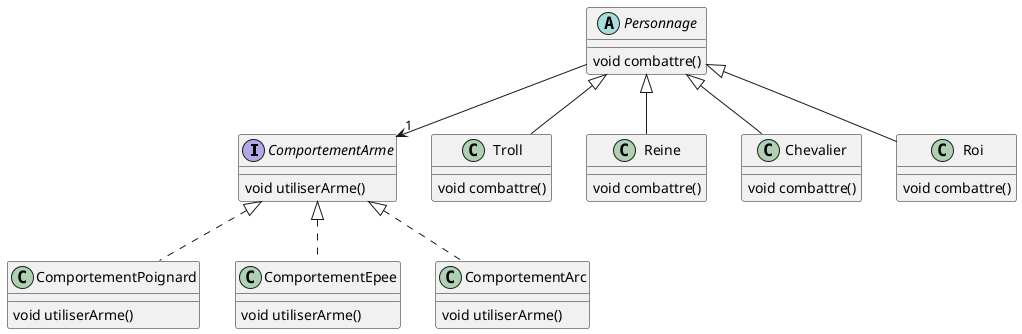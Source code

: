 @startuml

' definitions
' -----------

' package "jeu"
interface ComportementArme
class Troll
class ComportementPoignard
class Reine
class ComportementEpee
class Chevalier
class Roi
class ComportementArc
abstract Personnage
' end package

' content
' -------

' ComportementArme:
ComportementArme : void utiliserArme()

' Reine:
Personnage <|-- Reine
Reine : void combattre()

' Chevalier:
Personnage <|-- Chevalier
Chevalier : void combattre()

' ComportementArc:
ComportementArme <|.. ComportementArc
ComportementArc : void utiliserArme()

' ComportementPoignard:
ComportementArme <|.. ComportementPoignard
ComportementPoignard : void utiliserArme()

' Troll:
Personnage <|-- Troll
Troll : void combattre()

' ComportementEpee:
ComportementArme <|.. ComportementEpee
ComportementEpee : void utiliserArme()

' Personnage:
Personnage --> "1" ComportementArme
Personnage : void combattre()

' Roi:
Personnage <|-- Roi
Roi : void combattre()

@enduml